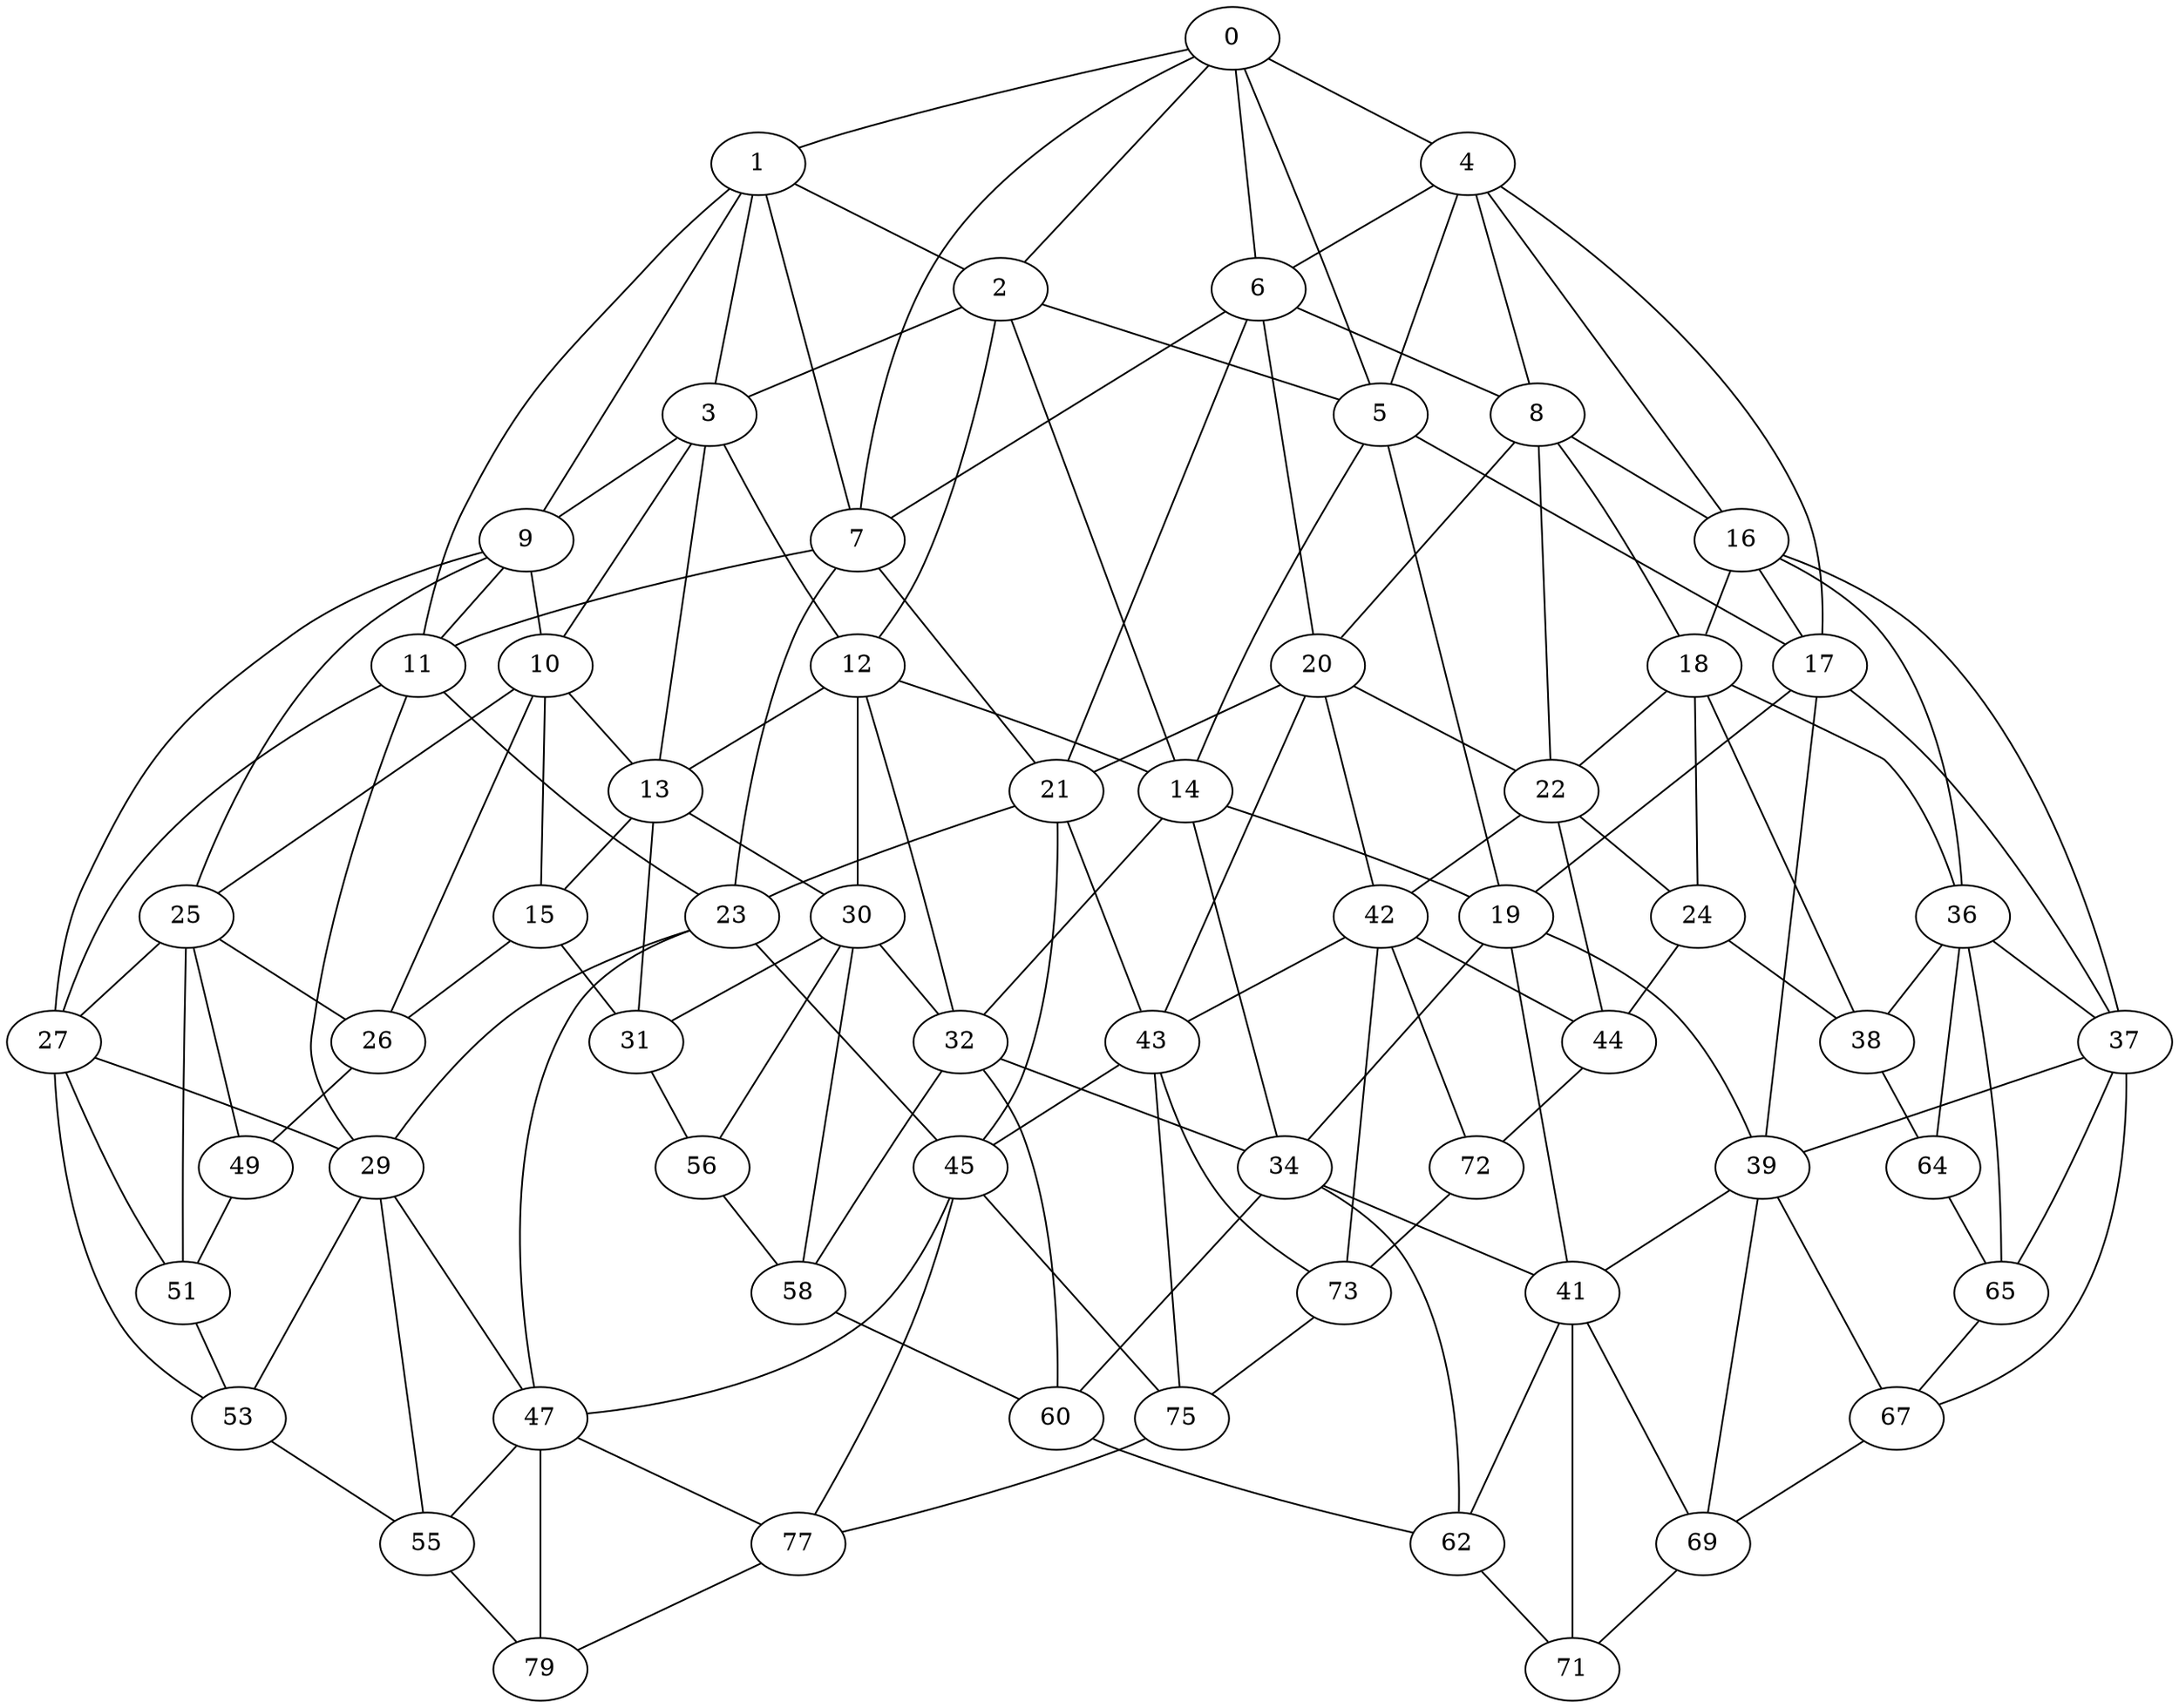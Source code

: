 strict graph {
  // Node definitions.
  0;
  1;
  2;
  3;
  4;
  5;
  6;
  7;
  8;
  9;
  10;
  11;
  12;
  13;
  14;
  15;
  16;
  17;
  18;
  19;
  20;
  21;
  22;
  23;
  24;
  25;
  26;
  27;
  29;
  30;
  31;
  32;
  34;
  36;
  37;
  38;
  39;
  41;
  42;
  43;
  44;
  45;
  47;
  49;
  51;
  53;
  55;
  56;
  58;
  60;
  62;
  64;
  65;
  67;
  69;
  71;
  72;
  73;
  75;
  77;
  79;

  // Edge definitions.
  0 -- 1;
  0 -- 2;
  0 -- 4;
  0 -- 5;
  0 -- 6;
  0 -- 7;
  1 -- 2;
  1 -- 3;
  1 -- 7;
  1 -- 9;
  1 -- 11;
  2 -- 3;
  2 -- 5;
  2 -- 12;
  2 -- 14;
  3 -- 9;
  3 -- 10;
  3 -- 12;
  3 -- 13;
  4 -- 5;
  4 -- 6;
  4 -- 8;
  4 -- 16;
  4 -- 17;
  5 -- 14;
  5 -- 17;
  5 -- 19;
  6 -- 7;
  6 -- 8;
  6 -- 20;
  6 -- 21;
  7 -- 11;
  7 -- 21;
  7 -- 23;
  8 -- 16;
  8 -- 18;
  8 -- 20;
  8 -- 22;
  9 -- 10;
  9 -- 11;
  9 -- 25;
  9 -- 27;
  10 -- 13;
  10 -- 15;
  10 -- 25;
  10 -- 26;
  11 -- 23;
  11 -- 27;
  11 -- 29;
  12 -- 13;
  12 -- 14;
  12 -- 30;
  12 -- 32;
  13 -- 15;
  13 -- 30;
  13 -- 31;
  14 -- 19;
  14 -- 32;
  14 -- 34;
  15 -- 26;
  15 -- 31;
  16 -- 17;
  16 -- 18;
  16 -- 36;
  16 -- 37;
  17 -- 19;
  17 -- 37;
  17 -- 39;
  18 -- 22;
  18 -- 24;
  18 -- 36;
  18 -- 38;
  19 -- 34;
  19 -- 39;
  19 -- 41;
  20 -- 21;
  20 -- 22;
  20 -- 42;
  20 -- 43;
  21 -- 23;
  21 -- 43;
  21 -- 45;
  22 -- 24;
  22 -- 42;
  22 -- 44;
  23 -- 29;
  23 -- 45;
  23 -- 47;
  24 -- 38;
  24 -- 44;
  25 -- 26;
  25 -- 27;
  25 -- 49;
  25 -- 51;
  26 -- 49;
  27 -- 29;
  27 -- 51;
  27 -- 53;
  29 -- 47;
  29 -- 53;
  29 -- 55;
  30 -- 31;
  30 -- 32;
  30 -- 56;
  30 -- 58;
  31 -- 56;
  32 -- 34;
  32 -- 58;
  32 -- 60;
  34 -- 41;
  34 -- 60;
  34 -- 62;
  36 -- 37;
  36 -- 38;
  36 -- 64;
  36 -- 65;
  37 -- 39;
  37 -- 65;
  37 -- 67;
  38 -- 64;
  39 -- 41;
  39 -- 67;
  39 -- 69;
  41 -- 62;
  41 -- 69;
  41 -- 71;
  42 -- 43;
  42 -- 44;
  42 -- 72;
  42 -- 73;
  43 -- 45;
  43 -- 73;
  43 -- 75;
  44 -- 72;
  45 -- 47;
  45 -- 75;
  45 -- 77;
  47 -- 55;
  47 -- 77;
  47 -- 79;
  49 -- 51;
  51 -- 53;
  53 -- 55;
  55 -- 79;
  56 -- 58;
  58 -- 60;
  60 -- 62;
  62 -- 71;
  64 -- 65;
  65 -- 67;
  67 -- 69;
  69 -- 71;
  72 -- 73;
  73 -- 75;
  75 -- 77;
  77 -- 79;
}